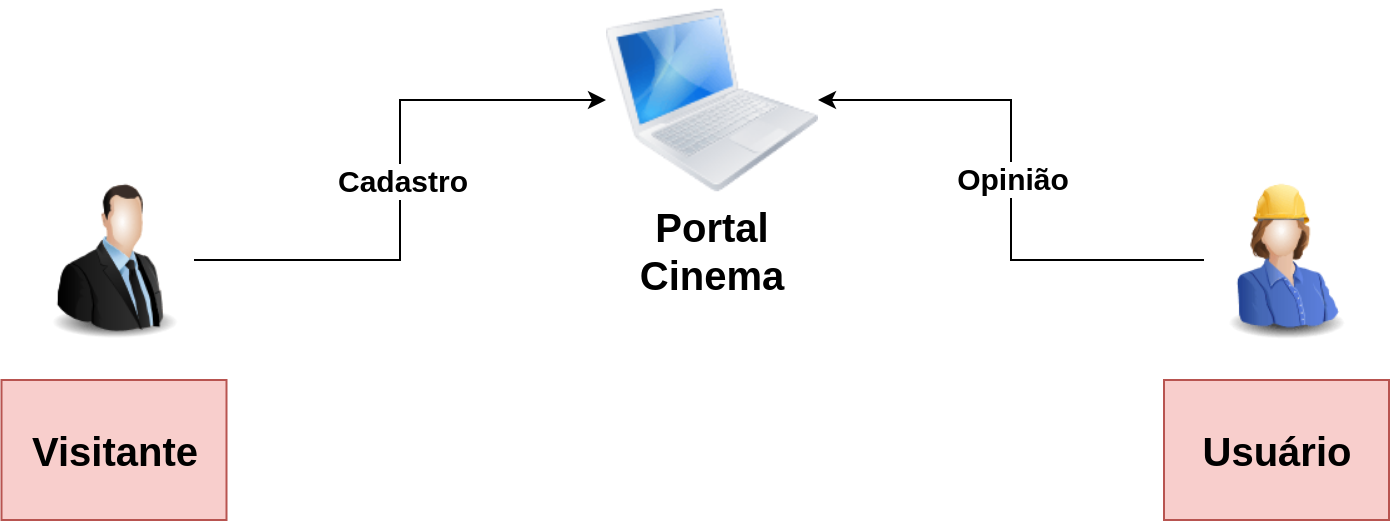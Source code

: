 <mxfile version="21.7.2" type="github">
  <diagram name="Página-1" id="053zQp1HkcCNltyx6wrn">
    <mxGraphModel dx="800" dy="427" grid="1" gridSize="10" guides="1" tooltips="1" connect="1" arrows="1" fold="1" page="1" pageScale="1" pageWidth="827" pageHeight="1169" math="0" shadow="0">
      <root>
        <mxCell id="0" />
        <mxCell id="1" parent="0" />
        <mxCell id="Ev137Qm6VbhWUDkqVU-K-14" value="&lt;b&gt;&lt;font style=&quot;font-size: 20px;&quot;&gt;Visitante&lt;/font&gt;&lt;/b&gt;" style="text;strokeColor=#b85450;align=center;fillColor=#f8cecc;html=1;verticalAlign=middle;whiteSpace=wrap;rounded=0;" vertex="1" parent="1">
          <mxGeometry x="58.75" y="490" width="112.5" height="70" as="geometry" />
        </mxCell>
        <mxCell id="Ev137Qm6VbhWUDkqVU-K-22" style="edgeStyle=orthogonalEdgeStyle;rounded=0;orthogonalLoop=1;jettySize=auto;html=1;" edge="1" parent="1" source="Ev137Qm6VbhWUDkqVU-K-17" target="Ev137Qm6VbhWUDkqVU-K-18">
          <mxGeometry relative="1" as="geometry" />
        </mxCell>
        <mxCell id="Ev137Qm6VbhWUDkqVU-K-24" value="&lt;b&gt;&lt;font style=&quot;font-size: 15px;&quot;&gt;Cadastro&lt;/font&gt;&lt;/b&gt;" style="edgeLabel;html=1;align=center;verticalAlign=middle;resizable=0;points=[];" vertex="1" connectable="0" parent="Ev137Qm6VbhWUDkqVU-K-22">
          <mxGeometry x="0.003" y="-1" relative="1" as="geometry">
            <mxPoint as="offset" />
          </mxGeometry>
        </mxCell>
        <mxCell id="Ev137Qm6VbhWUDkqVU-K-17" value="" style="image;html=1;image=img/lib/clip_art/people/Suit_Man_128x128.png" vertex="1" parent="1">
          <mxGeometry x="75" y="390" width="80" height="80" as="geometry" />
        </mxCell>
        <mxCell id="Ev137Qm6VbhWUDkqVU-K-18" value="" style="image;html=1;image=img/lib/clip_art/computers/MacBook_128x128.png" vertex="1" parent="1">
          <mxGeometry x="361" y="300" width="106" height="100" as="geometry" />
        </mxCell>
        <mxCell id="Ev137Qm6VbhWUDkqVU-K-23" style="edgeStyle=orthogonalEdgeStyle;rounded=0;orthogonalLoop=1;jettySize=auto;html=1;entryX=1;entryY=0.5;entryDx=0;entryDy=0;" edge="1" parent="1" source="Ev137Qm6VbhWUDkqVU-K-19" target="Ev137Qm6VbhWUDkqVU-K-18">
          <mxGeometry relative="1" as="geometry" />
        </mxCell>
        <mxCell id="Ev137Qm6VbhWUDkqVU-K-25" value="&lt;span style=&quot;font-size: 15px;&quot;&gt;&lt;b&gt;Opinião&lt;/b&gt;&lt;/span&gt;" style="edgeLabel;html=1;align=center;verticalAlign=middle;resizable=0;points=[];" vertex="1" connectable="0" parent="Ev137Qm6VbhWUDkqVU-K-23">
          <mxGeometry x="0.003" relative="1" as="geometry">
            <mxPoint y="-1" as="offset" />
          </mxGeometry>
        </mxCell>
        <mxCell id="Ev137Qm6VbhWUDkqVU-K-19" value="" style="image;html=1;image=img/lib/clip_art/people/Construction_Worker_Woman_128x128.png" vertex="1" parent="1">
          <mxGeometry x="660" y="390" width="80" height="80" as="geometry" />
        </mxCell>
        <mxCell id="Ev137Qm6VbhWUDkqVU-K-21" value="&lt;span style=&quot;font-size: 20px;&quot;&gt;&lt;b&gt;Usuário&lt;/b&gt;&lt;/span&gt;" style="text;strokeColor=#b85450;align=center;fillColor=#f8cecc;html=1;verticalAlign=middle;whiteSpace=wrap;rounded=0;" vertex="1" parent="1">
          <mxGeometry x="640" y="490" width="112.5" height="70" as="geometry" />
        </mxCell>
        <mxCell id="Ev137Qm6VbhWUDkqVU-K-26" value="&lt;span style=&quot;font-size: 20px;&quot;&gt;&lt;b&gt;Portal Cinema&lt;/b&gt;&lt;/span&gt;" style="text;strokeColor=none;align=center;fillColor=none;html=1;verticalAlign=middle;whiteSpace=wrap;rounded=0;" vertex="1" parent="1">
          <mxGeometry x="384" y="410" width="60" height="30" as="geometry" />
        </mxCell>
      </root>
    </mxGraphModel>
  </diagram>
</mxfile>
